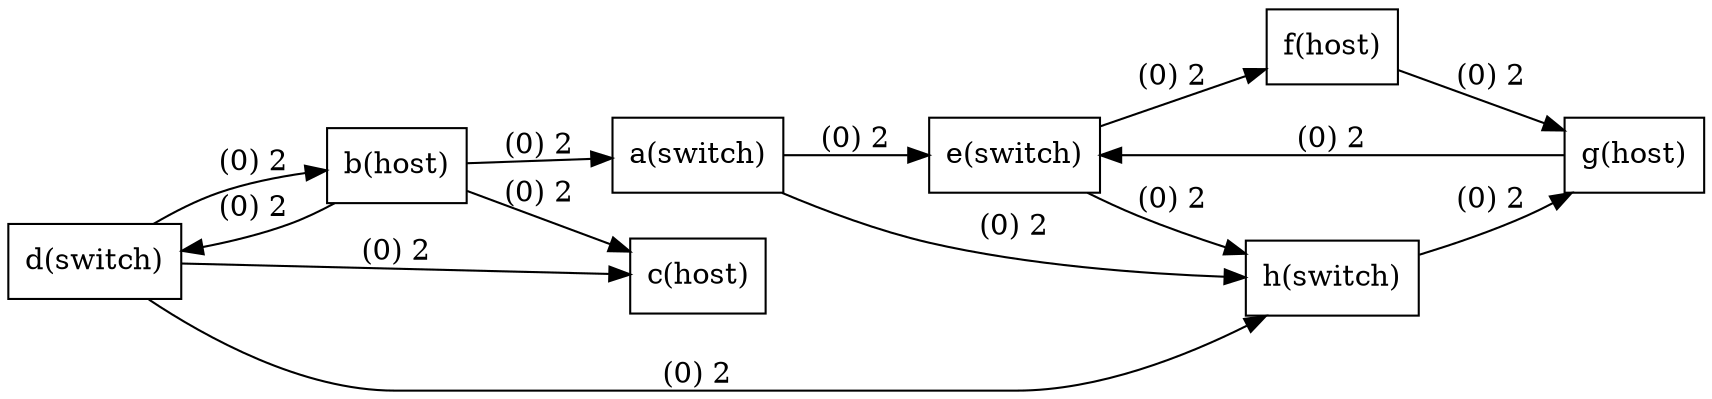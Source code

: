 digraph G{
rankdir=LR;
node [shape=record];

a [label="a(switch)"];
e [label="e(switch)"];
a->e[label="(0) 2"];
a [label="a(switch)"];
h [label="h(switch)"];
a->h[label="(0) 2"];
b [label="b(host)"];
a [label="a(switch)"];
b->a[label="(0) 2"];
b [label="b(host)"];
c [label="c(host)"];
b->c[label="(0) 2"];
b [label="b(host)"];
d [label="d(switch)"];
b->d[label="(0) 2"];
d [label="d(switch)"];
b [label="b(host)"];
d->b[label="(0) 2"];
d [label="d(switch)"];
c [label="c(host)"];
d->c[label="(0) 2"];
d [label="d(switch)"];
h [label="h(switch)"];
d->h[label="(0) 2"];
e [label="e(switch)"];
f [label="f(host)"];
e->f[label="(0) 2"];
e [label="e(switch)"];
h [label="h(switch)"];
e->h[label="(0) 2"];
g [label="g(host)"];
e [label="e(switch)"];
g->e[label="(0) 2"];
f [label="f(host)"];
g [label="g(host)"];
f->g[label="(0) 2"];
h [label="h(switch)"];
g [label="g(host)"];
h->g[label="(0) 2"];

}